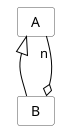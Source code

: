 @startuml mod07ima06
hide circle
hide methods
hide empty members

skinparam class {
    BackgroundColor White
    ArrowColor Black
    BorderColor #505050
}
class "   A   " as a
class "   B   " as b
a <|-- b
a "n"--o b
@enduml